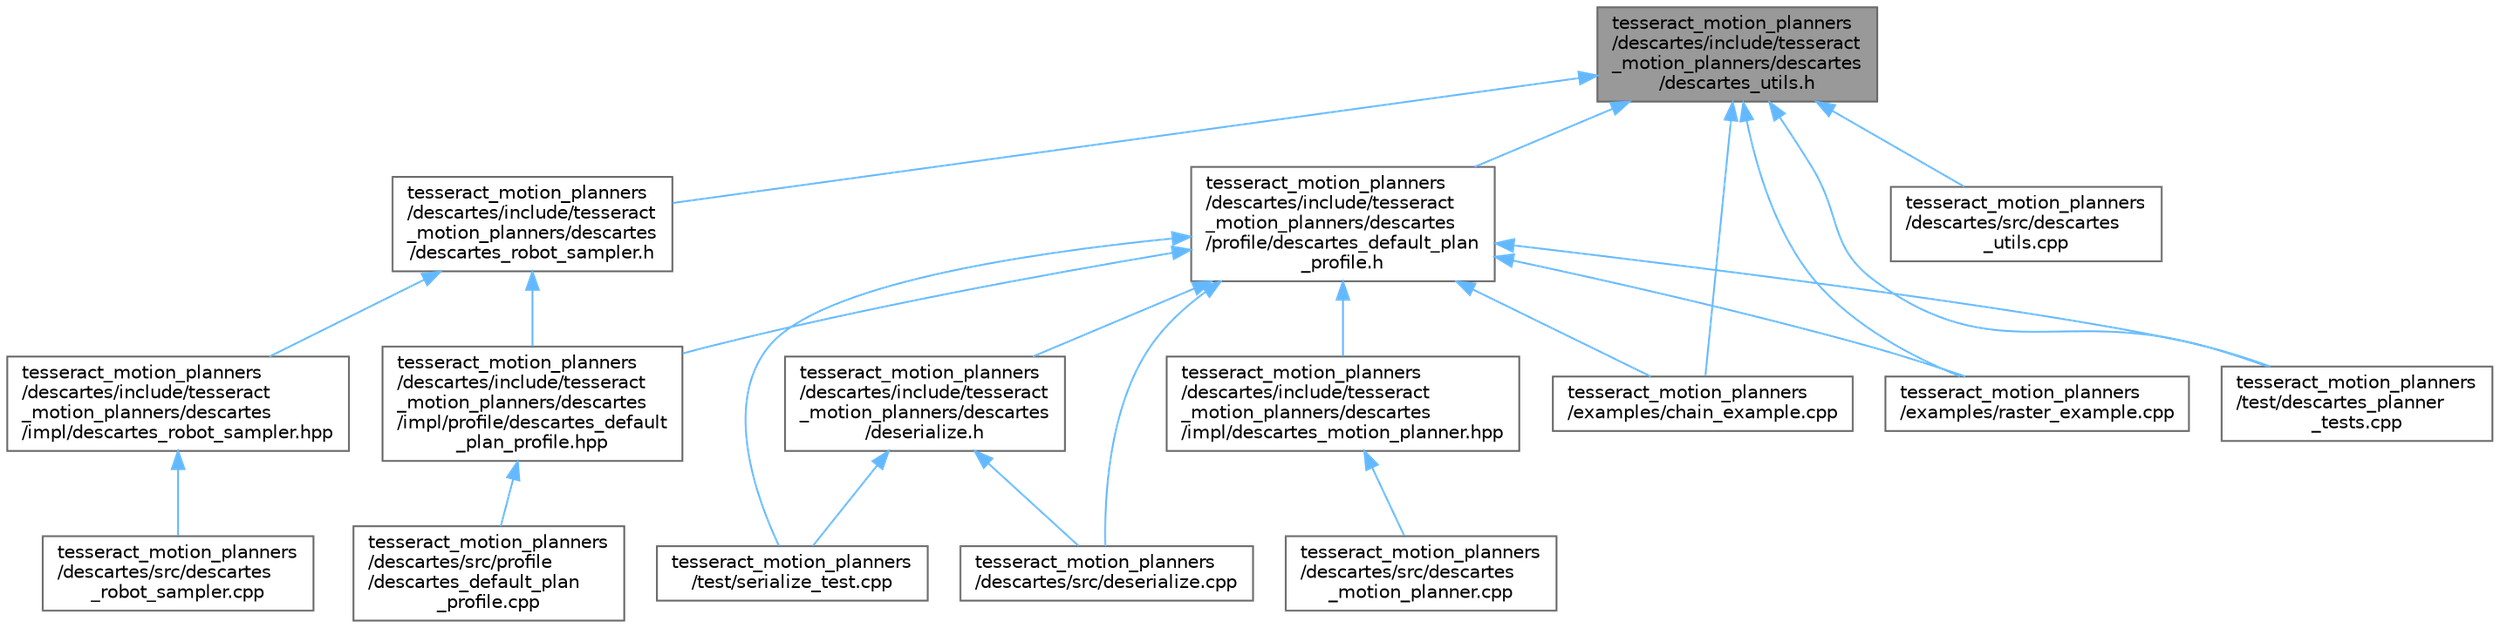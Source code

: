 digraph "tesseract_motion_planners/descartes/include/tesseract_motion_planners/descartes/descartes_utils.h"
{
 // LATEX_PDF_SIZE
  bgcolor="transparent";
  edge [fontname=Helvetica,fontsize=10,labelfontname=Helvetica,labelfontsize=10];
  node [fontname=Helvetica,fontsize=10,shape=box,height=0.2,width=0.4];
  Node1 [label="tesseract_motion_planners\l/descartes/include/tesseract\l_motion_planners/descartes\l/descartes_utils.h",height=0.2,width=0.4,color="gray40", fillcolor="grey60", style="filled", fontcolor="black",tooltip=" "];
  Node1 -> Node2 [dir="back",color="steelblue1",style="solid"];
  Node2 [label="tesseract_motion_planners\l/descartes/include/tesseract\l_motion_planners/descartes\l/descartes_robot_sampler.h",height=0.2,width=0.4,color="grey40", fillcolor="white", style="filled",URL="$d1/dad/descartes__robot__sampler_8h.html",tooltip="Tesseract Descartes Kinematics Sampler."];
  Node2 -> Node3 [dir="back",color="steelblue1",style="solid"];
  Node3 [label="tesseract_motion_planners\l/descartes/include/tesseract\l_motion_planners/descartes\l/impl/descartes_robot_sampler.hpp",height=0.2,width=0.4,color="grey40", fillcolor="white", style="filled",URL="$d0/d0a/descartes__robot__sampler_8hpp.html",tooltip="Tesseract Descartes Kinematics Sampler Implementation."];
  Node3 -> Node4 [dir="back",color="steelblue1",style="solid"];
  Node4 [label="tesseract_motion_planners\l/descartes/src/descartes\l_robot_sampler.cpp",height=0.2,width=0.4,color="grey40", fillcolor="white", style="filled",URL="$db/d0f/descartes__robot__sampler_8cpp.html",tooltip="Tesseract Descartes Robot Kinematics Sampler."];
  Node2 -> Node5 [dir="back",color="steelblue1",style="solid"];
  Node5 [label="tesseract_motion_planners\l/descartes/include/tesseract\l_motion_planners/descartes\l/impl/profile/descartes_default\l_plan_profile.hpp",height=0.2,width=0.4,color="grey40", fillcolor="white", style="filled",URL="$df/d3e/descartes__default__plan__profile_8hpp.html",tooltip=" "];
  Node5 -> Node6 [dir="back",color="steelblue1",style="solid"];
  Node6 [label="tesseract_motion_planners\l/descartes/src/profile\l/descartes_default_plan\l_profile.cpp",height=0.2,width=0.4,color="grey40", fillcolor="white", style="filled",URL="$da/dcd/descartes__default__plan__profile_8cpp.html",tooltip=" "];
  Node1 -> Node7 [dir="back",color="steelblue1",style="solid"];
  Node7 [label="tesseract_motion_planners\l/descartes/include/tesseract\l_motion_planners/descartes\l/profile/descartes_default_plan\l_profile.h",height=0.2,width=0.4,color="grey40", fillcolor="white", style="filled",URL="$d5/d91/descartes__default__plan__profile_8h.html",tooltip=" "];
  Node7 -> Node8 [dir="back",color="steelblue1",style="solid"];
  Node8 [label="tesseract_motion_planners\l/descartes/include/tesseract\l_motion_planners/descartes\l/deserialize.h",height=0.2,width=0.4,color="grey40", fillcolor="white", style="filled",URL="$dd/d1e/descartes_2include_2tesseract__motion__planners_2descartes_2deserialize_8h.html",tooltip="Provide methods for deserialize descartes plans to xml."];
  Node8 -> Node9 [dir="back",color="steelblue1",style="solid"];
  Node9 [label="tesseract_motion_planners\l/descartes/src/deserialize.cpp",height=0.2,width=0.4,color="grey40", fillcolor="white", style="filled",URL="$d5/d68/descartes_2src_2deserialize_8cpp.html",tooltip="Provide methods for deserialize instructions to xml and deserialization."];
  Node8 -> Node10 [dir="back",color="steelblue1",style="solid"];
  Node10 [label="tesseract_motion_planners\l/test/serialize_test.cpp",height=0.2,width=0.4,color="grey40", fillcolor="white", style="filled",URL="$d3/d15/tesseract__motion__planners_2test_2serialize__test_8cpp.html",tooltip=" "];
  Node7 -> Node11 [dir="back",color="steelblue1",style="solid"];
  Node11 [label="tesseract_motion_planners\l/descartes/include/tesseract\l_motion_planners/descartes\l/impl/descartes_motion_planner.hpp",height=0.2,width=0.4,color="grey40", fillcolor="white", style="filled",URL="$dd/dad/descartes__motion__planner_8hpp.html",tooltip="Tesseract ROS Descartes planner."];
  Node11 -> Node12 [dir="back",color="steelblue1",style="solid"];
  Node12 [label="tesseract_motion_planners\l/descartes/src/descartes\l_motion_planner.cpp",height=0.2,width=0.4,color="grey40", fillcolor="white", style="filled",URL="$d5/dd0/descartes__motion__planner_8cpp.html",tooltip="Tesseract ROS Descartes planner."];
  Node7 -> Node5 [dir="back",color="steelblue1",style="solid"];
  Node7 -> Node9 [dir="back",color="steelblue1",style="solid"];
  Node7 -> Node13 [dir="back",color="steelblue1",style="solid"];
  Node13 [label="tesseract_motion_planners\l/examples/chain_example.cpp",height=0.2,width=0.4,color="grey40", fillcolor="white", style="filled",URL="$d2/de8/chain__example_8cpp.html",tooltip="Chained motion planning example."];
  Node7 -> Node14 [dir="back",color="steelblue1",style="solid"];
  Node14 [label="tesseract_motion_planners\l/examples/raster_example.cpp",height=0.2,width=0.4,color="grey40", fillcolor="white", style="filled",URL="$d4/dfe/raster__example_8cpp.html",tooltip="Raster motion planning example."];
  Node7 -> Node15 [dir="back",color="steelblue1",style="solid"];
  Node15 [label="tesseract_motion_planners\l/test/descartes_planner\l_tests.cpp",height=0.2,width=0.4,color="grey40", fillcolor="white", style="filled",URL="$d6/dcb/descartes__planner__tests_8cpp.html",tooltip="This contains unit test for the tesseract descartes planner."];
  Node7 -> Node10 [dir="back",color="steelblue1",style="solid"];
  Node1 -> Node16 [dir="back",color="steelblue1",style="solid"];
  Node16 [label="tesseract_motion_planners\l/descartes/src/descartes\l_utils.cpp",height=0.2,width=0.4,color="grey40", fillcolor="white", style="filled",URL="$d6/d98/descartes__utils_8cpp.html",tooltip=" "];
  Node1 -> Node13 [dir="back",color="steelblue1",style="solid"];
  Node1 -> Node14 [dir="back",color="steelblue1",style="solid"];
  Node1 -> Node15 [dir="back",color="steelblue1",style="solid"];
}
